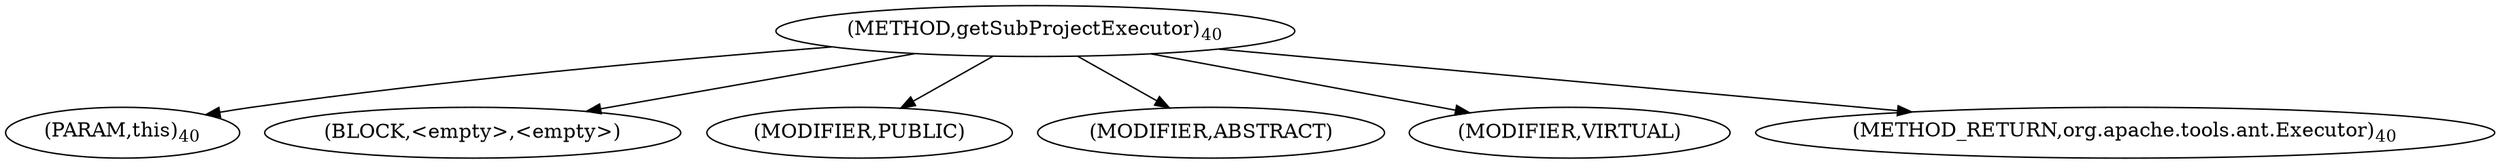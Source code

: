 digraph "getSubProjectExecutor" {  
"16" [label = <(METHOD,getSubProjectExecutor)<SUB>40</SUB>> ]
"17" [label = <(PARAM,this)<SUB>40</SUB>> ]
"18" [label = <(BLOCK,&lt;empty&gt;,&lt;empty&gt;)> ]
"19" [label = <(MODIFIER,PUBLIC)> ]
"20" [label = <(MODIFIER,ABSTRACT)> ]
"21" [label = <(MODIFIER,VIRTUAL)> ]
"22" [label = <(METHOD_RETURN,org.apache.tools.ant.Executor)<SUB>40</SUB>> ]
  "16" -> "17" 
  "16" -> "18" 
  "16" -> "19" 
  "16" -> "20" 
  "16" -> "21" 
  "16" -> "22" 
}
